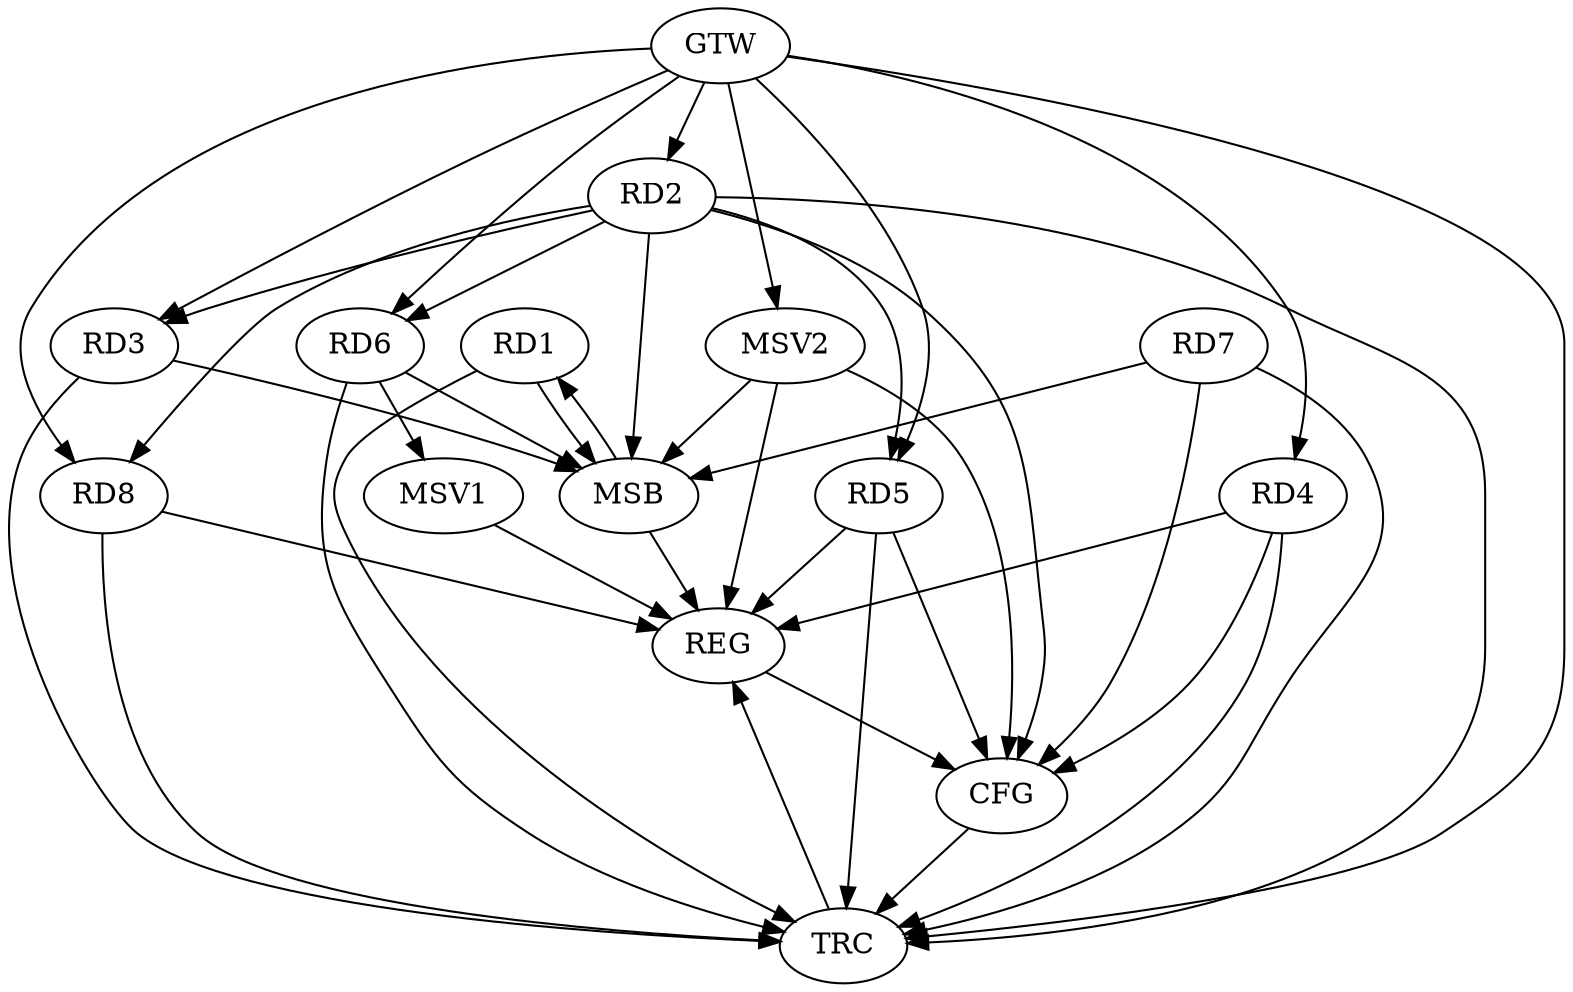 strict digraph G {
  RD1 [ label="RD1" ];
  RD2 [ label="RD2" ];
  RD3 [ label="RD3" ];
  RD4 [ label="RD4" ];
  RD5 [ label="RD5" ];
  RD6 [ label="RD6" ];
  RD7 [ label="RD7" ];
  RD8 [ label="RD8" ];
  GTW [ label="GTW" ];
  REG [ label="REG" ];
  MSB [ label="MSB" ];
  CFG [ label="CFG" ];
  TRC [ label="TRC" ];
  MSV1 [ label="MSV1" ];
  MSV2 [ label="MSV2" ];
  GTW -> RD2;
  GTW -> RD3;
  GTW -> RD4;
  GTW -> RD5;
  GTW -> RD6;
  GTW -> RD8;
  RD4 -> REG;
  RD5 -> REG;
  RD8 -> REG;
  RD1 -> MSB;
  MSB -> REG;
  RD2 -> MSB;
  RD3 -> MSB;
  RD6 -> MSB;
  MSB -> RD1;
  RD7 -> MSB;
  RD2 -> CFG;
  RD4 -> CFG;
  RD7 -> CFG;
  RD5 -> CFG;
  REG -> CFG;
  RD1 -> TRC;
  RD2 -> TRC;
  RD3 -> TRC;
  RD4 -> TRC;
  RD5 -> TRC;
  RD6 -> TRC;
  RD7 -> TRC;
  RD8 -> TRC;
  GTW -> TRC;
  CFG -> TRC;
  TRC -> REG;
  RD2 -> RD3;
  RD2 -> RD8;
  RD2 -> RD6;
  RD2 -> RD5;
  RD6 -> MSV1;
  MSV1 -> REG;
  MSV2 -> MSB;
  GTW -> MSV2;
  MSV2 -> REG;
  MSV2 -> CFG;
}

